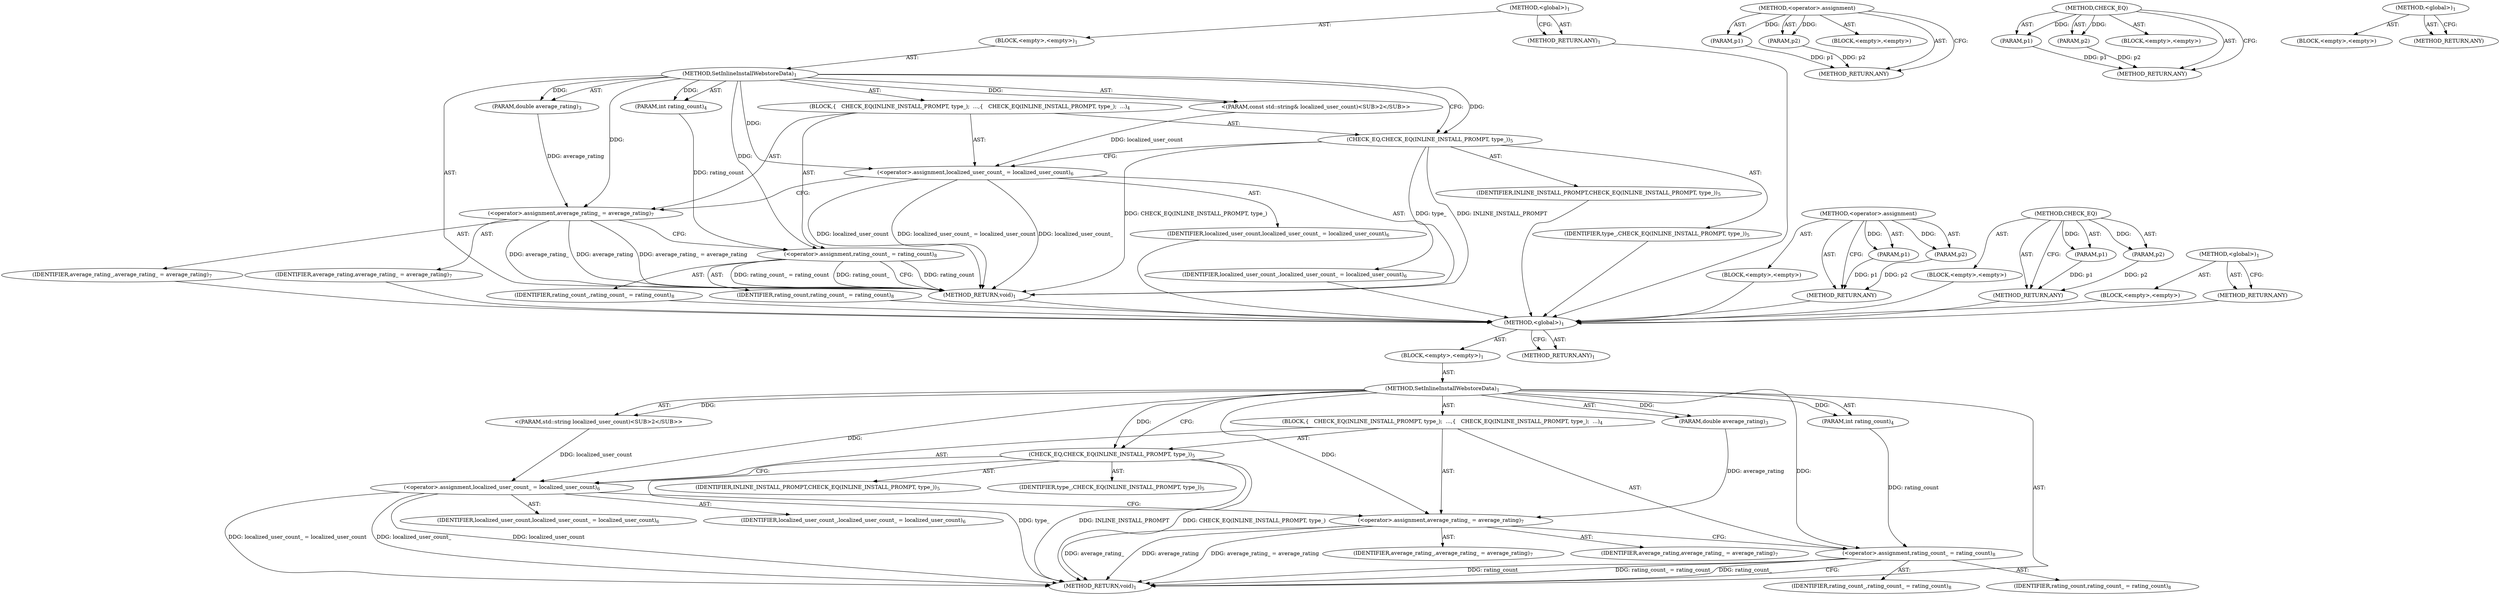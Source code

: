 digraph "&lt;global&gt;" {
vulnerable_6 [label=<(METHOD,&lt;global&gt;)<SUB>1</SUB>>];
vulnerable_7 [label=<(BLOCK,&lt;empty&gt;,&lt;empty&gt;)<SUB>1</SUB>>];
vulnerable_8 [label=<(METHOD,SetInlineInstallWebstoreData)<SUB>1</SUB>>];
vulnerable_9 [label="<(PARAM,std::string localized_user_count)<SUB>2</SUB>>"];
vulnerable_10 [label=<(PARAM,double average_rating)<SUB>3</SUB>>];
vulnerable_11 [label=<(PARAM,int rating_count)<SUB>4</SUB>>];
vulnerable_12 [label=<(BLOCK,{
   CHECK_EQ(INLINE_INSTALL_PROMPT, type_);
  ...,{
   CHECK_EQ(INLINE_INSTALL_PROMPT, type_);
  ...)<SUB>4</SUB>>];
vulnerable_13 [label=<(CHECK_EQ,CHECK_EQ(INLINE_INSTALL_PROMPT, type_))<SUB>5</SUB>>];
vulnerable_14 [label=<(IDENTIFIER,INLINE_INSTALL_PROMPT,CHECK_EQ(INLINE_INSTALL_PROMPT, type_))<SUB>5</SUB>>];
vulnerable_15 [label=<(IDENTIFIER,type_,CHECK_EQ(INLINE_INSTALL_PROMPT, type_))<SUB>5</SUB>>];
vulnerable_16 [label=<(&lt;operator&gt;.assignment,localized_user_count_ = localized_user_count)<SUB>6</SUB>>];
vulnerable_17 [label=<(IDENTIFIER,localized_user_count_,localized_user_count_ = localized_user_count)<SUB>6</SUB>>];
vulnerable_18 [label=<(IDENTIFIER,localized_user_count,localized_user_count_ = localized_user_count)<SUB>6</SUB>>];
vulnerable_19 [label=<(&lt;operator&gt;.assignment,average_rating_ = average_rating)<SUB>7</SUB>>];
vulnerable_20 [label=<(IDENTIFIER,average_rating_,average_rating_ = average_rating)<SUB>7</SUB>>];
vulnerable_21 [label=<(IDENTIFIER,average_rating,average_rating_ = average_rating)<SUB>7</SUB>>];
vulnerable_22 [label=<(&lt;operator&gt;.assignment,rating_count_ = rating_count)<SUB>8</SUB>>];
vulnerable_23 [label=<(IDENTIFIER,rating_count_,rating_count_ = rating_count)<SUB>8</SUB>>];
vulnerable_24 [label=<(IDENTIFIER,rating_count,rating_count_ = rating_count)<SUB>8</SUB>>];
vulnerable_25 [label=<(METHOD_RETURN,void)<SUB>1</SUB>>];
vulnerable_27 [label=<(METHOD_RETURN,ANY)<SUB>1</SUB>>];
vulnerable_51 [label=<(METHOD,&lt;operator&gt;.assignment)>];
vulnerable_52 [label=<(PARAM,p1)>];
vulnerable_53 [label=<(PARAM,p2)>];
vulnerable_54 [label=<(BLOCK,&lt;empty&gt;,&lt;empty&gt;)>];
vulnerable_55 [label=<(METHOD_RETURN,ANY)>];
vulnerable_46 [label=<(METHOD,CHECK_EQ)>];
vulnerable_47 [label=<(PARAM,p1)>];
vulnerable_48 [label=<(PARAM,p2)>];
vulnerable_49 [label=<(BLOCK,&lt;empty&gt;,&lt;empty&gt;)>];
vulnerable_50 [label=<(METHOD_RETURN,ANY)>];
vulnerable_40 [label=<(METHOD,&lt;global&gt;)<SUB>1</SUB>>];
vulnerable_41 [label=<(BLOCK,&lt;empty&gt;,&lt;empty&gt;)>];
vulnerable_42 [label=<(METHOD_RETURN,ANY)>];
fixed_6 [label=<(METHOD,&lt;global&gt;)<SUB>1</SUB>>];
fixed_7 [label=<(BLOCK,&lt;empty&gt;,&lt;empty&gt;)<SUB>1</SUB>>];
fixed_8 [label=<(METHOD,SetInlineInstallWebstoreData)<SUB>1</SUB>>];
fixed_9 [label="<(PARAM,const std::string&amp; localized_user_count)<SUB>2</SUB>>"];
fixed_10 [label=<(PARAM,double average_rating)<SUB>3</SUB>>];
fixed_11 [label=<(PARAM,int rating_count)<SUB>4</SUB>>];
fixed_12 [label=<(BLOCK,{
   CHECK_EQ(INLINE_INSTALL_PROMPT, type_);
  ...,{
   CHECK_EQ(INLINE_INSTALL_PROMPT, type_);
  ...)<SUB>4</SUB>>];
fixed_13 [label=<(CHECK_EQ,CHECK_EQ(INLINE_INSTALL_PROMPT, type_))<SUB>5</SUB>>];
fixed_14 [label=<(IDENTIFIER,INLINE_INSTALL_PROMPT,CHECK_EQ(INLINE_INSTALL_PROMPT, type_))<SUB>5</SUB>>];
fixed_15 [label=<(IDENTIFIER,type_,CHECK_EQ(INLINE_INSTALL_PROMPT, type_))<SUB>5</SUB>>];
fixed_16 [label=<(&lt;operator&gt;.assignment,localized_user_count_ = localized_user_count)<SUB>6</SUB>>];
fixed_17 [label=<(IDENTIFIER,localized_user_count_,localized_user_count_ = localized_user_count)<SUB>6</SUB>>];
fixed_18 [label=<(IDENTIFIER,localized_user_count,localized_user_count_ = localized_user_count)<SUB>6</SUB>>];
fixed_19 [label=<(&lt;operator&gt;.assignment,average_rating_ = average_rating)<SUB>7</SUB>>];
fixed_20 [label=<(IDENTIFIER,average_rating_,average_rating_ = average_rating)<SUB>7</SUB>>];
fixed_21 [label=<(IDENTIFIER,average_rating,average_rating_ = average_rating)<SUB>7</SUB>>];
fixed_22 [label=<(&lt;operator&gt;.assignment,rating_count_ = rating_count)<SUB>8</SUB>>];
fixed_23 [label=<(IDENTIFIER,rating_count_,rating_count_ = rating_count)<SUB>8</SUB>>];
fixed_24 [label=<(IDENTIFIER,rating_count,rating_count_ = rating_count)<SUB>8</SUB>>];
fixed_25 [label=<(METHOD_RETURN,void)<SUB>1</SUB>>];
fixed_27 [label=<(METHOD_RETURN,ANY)<SUB>1</SUB>>];
fixed_51 [label=<(METHOD,&lt;operator&gt;.assignment)>];
fixed_52 [label=<(PARAM,p1)>];
fixed_53 [label=<(PARAM,p2)>];
fixed_54 [label=<(BLOCK,&lt;empty&gt;,&lt;empty&gt;)>];
fixed_55 [label=<(METHOD_RETURN,ANY)>];
fixed_46 [label=<(METHOD,CHECK_EQ)>];
fixed_47 [label=<(PARAM,p1)>];
fixed_48 [label=<(PARAM,p2)>];
fixed_49 [label=<(BLOCK,&lt;empty&gt;,&lt;empty&gt;)>];
fixed_50 [label=<(METHOD_RETURN,ANY)>];
fixed_40 [label=<(METHOD,&lt;global&gt;)<SUB>1</SUB>>];
fixed_41 [label=<(BLOCK,&lt;empty&gt;,&lt;empty&gt;)>];
fixed_42 [label=<(METHOD_RETURN,ANY)>];
vulnerable_6 -> vulnerable_7  [key=0, label="AST: "];
vulnerable_6 -> vulnerable_27  [key=0, label="AST: "];
vulnerable_6 -> vulnerable_27  [key=1, label="CFG: "];
vulnerable_7 -> vulnerable_8  [key=0, label="AST: "];
vulnerable_8 -> vulnerable_9  [key=0, label="AST: "];
vulnerable_8 -> vulnerable_9  [key=1, label="DDG: "];
vulnerable_8 -> vulnerable_10  [key=0, label="AST: "];
vulnerable_8 -> vulnerable_10  [key=1, label="DDG: "];
vulnerable_8 -> vulnerable_11  [key=0, label="AST: "];
vulnerable_8 -> vulnerable_11  [key=1, label="DDG: "];
vulnerable_8 -> vulnerable_12  [key=0, label="AST: "];
vulnerable_8 -> vulnerable_25  [key=0, label="AST: "];
vulnerable_8 -> vulnerable_13  [key=0, label="CFG: "];
vulnerable_8 -> vulnerable_13  [key=1, label="DDG: "];
vulnerable_8 -> vulnerable_16  [key=0, label="DDG: "];
vulnerable_8 -> vulnerable_19  [key=0, label="DDG: "];
vulnerable_8 -> vulnerable_22  [key=0, label="DDG: "];
vulnerable_9 -> vulnerable_16  [key=0, label="DDG: localized_user_count"];
vulnerable_10 -> vulnerable_19  [key=0, label="DDG: average_rating"];
vulnerable_11 -> vulnerable_22  [key=0, label="DDG: rating_count"];
vulnerable_12 -> vulnerable_13  [key=0, label="AST: "];
vulnerable_12 -> vulnerable_16  [key=0, label="AST: "];
vulnerable_12 -> vulnerable_19  [key=0, label="AST: "];
vulnerable_12 -> vulnerable_22  [key=0, label="AST: "];
vulnerable_13 -> vulnerable_14  [key=0, label="AST: "];
vulnerable_13 -> vulnerable_15  [key=0, label="AST: "];
vulnerable_13 -> vulnerable_16  [key=0, label="CFG: "];
vulnerable_13 -> vulnerable_25  [key=0, label="DDG: INLINE_INSTALL_PROMPT"];
vulnerable_13 -> vulnerable_25  [key=1, label="DDG: CHECK_EQ(INLINE_INSTALL_PROMPT, type_)"];
vulnerable_13 -> vulnerable_25  [key=2, label="DDG: type_"];
vulnerable_16 -> vulnerable_17  [key=0, label="AST: "];
vulnerable_16 -> vulnerable_18  [key=0, label="AST: "];
vulnerable_16 -> vulnerable_19  [key=0, label="CFG: "];
vulnerable_16 -> vulnerable_25  [key=0, label="DDG: localized_user_count"];
vulnerable_16 -> vulnerable_25  [key=1, label="DDG: localized_user_count_ = localized_user_count"];
vulnerable_16 -> vulnerable_25  [key=2, label="DDG: localized_user_count_"];
vulnerable_19 -> vulnerable_20  [key=0, label="AST: "];
vulnerable_19 -> vulnerable_21  [key=0, label="AST: "];
vulnerable_19 -> vulnerable_22  [key=0, label="CFG: "];
vulnerable_19 -> vulnerable_25  [key=0, label="DDG: average_rating"];
vulnerable_19 -> vulnerable_25  [key=1, label="DDG: average_rating_ = average_rating"];
vulnerable_19 -> vulnerable_25  [key=2, label="DDG: average_rating_"];
vulnerable_22 -> vulnerable_23  [key=0, label="AST: "];
vulnerable_22 -> vulnerable_24  [key=0, label="AST: "];
vulnerable_22 -> vulnerable_25  [key=0, label="CFG: "];
vulnerable_22 -> vulnerable_25  [key=1, label="DDG: rating_count"];
vulnerable_22 -> vulnerable_25  [key=2, label="DDG: rating_count_ = rating_count"];
vulnerable_22 -> vulnerable_25  [key=3, label="DDG: rating_count_"];
vulnerable_51 -> vulnerable_52  [key=0, label="AST: "];
vulnerable_51 -> vulnerable_52  [key=1, label="DDG: "];
vulnerable_51 -> vulnerable_54  [key=0, label="AST: "];
vulnerable_51 -> vulnerable_53  [key=0, label="AST: "];
vulnerable_51 -> vulnerable_53  [key=1, label="DDG: "];
vulnerable_51 -> vulnerable_55  [key=0, label="AST: "];
vulnerable_51 -> vulnerable_55  [key=1, label="CFG: "];
vulnerable_52 -> vulnerable_55  [key=0, label="DDG: p1"];
vulnerable_53 -> vulnerable_55  [key=0, label="DDG: p2"];
vulnerable_46 -> vulnerable_47  [key=0, label="AST: "];
vulnerable_46 -> vulnerable_47  [key=1, label="DDG: "];
vulnerable_46 -> vulnerable_49  [key=0, label="AST: "];
vulnerable_46 -> vulnerable_48  [key=0, label="AST: "];
vulnerable_46 -> vulnerable_48  [key=1, label="DDG: "];
vulnerable_46 -> vulnerable_50  [key=0, label="AST: "];
vulnerable_46 -> vulnerable_50  [key=1, label="CFG: "];
vulnerable_47 -> vulnerable_50  [key=0, label="DDG: p1"];
vulnerable_48 -> vulnerable_50  [key=0, label="DDG: p2"];
vulnerable_40 -> vulnerable_41  [key=0, label="AST: "];
vulnerable_40 -> vulnerable_42  [key=0, label="AST: "];
vulnerable_40 -> vulnerable_42  [key=1, label="CFG: "];
fixed_6 -> fixed_7  [key=0, label="AST: "];
fixed_6 -> fixed_27  [key=0, label="AST: "];
fixed_6 -> fixed_27  [key=1, label="CFG: "];
fixed_7 -> fixed_8  [key=0, label="AST: "];
fixed_8 -> fixed_9  [key=0, label="AST: "];
fixed_8 -> fixed_9  [key=1, label="DDG: "];
fixed_8 -> fixed_10  [key=0, label="AST: "];
fixed_8 -> fixed_10  [key=1, label="DDG: "];
fixed_8 -> fixed_11  [key=0, label="AST: "];
fixed_8 -> fixed_11  [key=1, label="DDG: "];
fixed_8 -> fixed_12  [key=0, label="AST: "];
fixed_8 -> fixed_25  [key=0, label="AST: "];
fixed_8 -> fixed_13  [key=0, label="CFG: "];
fixed_8 -> fixed_13  [key=1, label="DDG: "];
fixed_8 -> fixed_16  [key=0, label="DDG: "];
fixed_8 -> fixed_19  [key=0, label="DDG: "];
fixed_8 -> fixed_22  [key=0, label="DDG: "];
fixed_9 -> fixed_16  [key=0, label="DDG: localized_user_count"];
fixed_10 -> fixed_19  [key=0, label="DDG: average_rating"];
fixed_11 -> fixed_22  [key=0, label="DDG: rating_count"];
fixed_12 -> fixed_13  [key=0, label="AST: "];
fixed_12 -> fixed_16  [key=0, label="AST: "];
fixed_12 -> fixed_19  [key=0, label="AST: "];
fixed_12 -> fixed_22  [key=0, label="AST: "];
fixed_13 -> fixed_14  [key=0, label="AST: "];
fixed_13 -> fixed_15  [key=0, label="AST: "];
fixed_13 -> fixed_16  [key=0, label="CFG: "];
fixed_13 -> fixed_25  [key=0, label="DDG: INLINE_INSTALL_PROMPT"];
fixed_13 -> fixed_25  [key=1, label="DDG: CHECK_EQ(INLINE_INSTALL_PROMPT, type_)"];
fixed_13 -> fixed_25  [key=2, label="DDG: type_"];
fixed_14 -> vulnerable_6  [key=0];
fixed_15 -> vulnerable_6  [key=0];
fixed_16 -> fixed_17  [key=0, label="AST: "];
fixed_16 -> fixed_18  [key=0, label="AST: "];
fixed_16 -> fixed_19  [key=0, label="CFG: "];
fixed_16 -> fixed_25  [key=0, label="DDG: localized_user_count"];
fixed_16 -> fixed_25  [key=1, label="DDG: localized_user_count_ = localized_user_count"];
fixed_16 -> fixed_25  [key=2, label="DDG: localized_user_count_"];
fixed_17 -> vulnerable_6  [key=0];
fixed_18 -> vulnerable_6  [key=0];
fixed_19 -> fixed_20  [key=0, label="AST: "];
fixed_19 -> fixed_21  [key=0, label="AST: "];
fixed_19 -> fixed_22  [key=0, label="CFG: "];
fixed_19 -> fixed_25  [key=0, label="DDG: average_rating"];
fixed_19 -> fixed_25  [key=1, label="DDG: average_rating_ = average_rating"];
fixed_19 -> fixed_25  [key=2, label="DDG: average_rating_"];
fixed_20 -> vulnerable_6  [key=0];
fixed_21 -> vulnerable_6  [key=0];
fixed_22 -> fixed_23  [key=0, label="AST: "];
fixed_22 -> fixed_24  [key=0, label="AST: "];
fixed_22 -> fixed_25  [key=0, label="CFG: "];
fixed_22 -> fixed_25  [key=1, label="DDG: rating_count"];
fixed_22 -> fixed_25  [key=2, label="DDG: rating_count_ = rating_count"];
fixed_22 -> fixed_25  [key=3, label="DDG: rating_count_"];
fixed_23 -> vulnerable_6  [key=0];
fixed_24 -> vulnerable_6  [key=0];
fixed_25 -> vulnerable_6  [key=0];
fixed_27 -> vulnerable_6  [key=0];
fixed_51 -> fixed_52  [key=0, label="AST: "];
fixed_51 -> fixed_52  [key=1, label="DDG: "];
fixed_51 -> fixed_54  [key=0, label="AST: "];
fixed_51 -> fixed_53  [key=0, label="AST: "];
fixed_51 -> fixed_53  [key=1, label="DDG: "];
fixed_51 -> fixed_55  [key=0, label="AST: "];
fixed_51 -> fixed_55  [key=1, label="CFG: "];
fixed_52 -> fixed_55  [key=0, label="DDG: p1"];
fixed_53 -> fixed_55  [key=0, label="DDG: p2"];
fixed_54 -> vulnerable_6  [key=0];
fixed_55 -> vulnerable_6  [key=0];
fixed_46 -> fixed_47  [key=0, label="AST: "];
fixed_46 -> fixed_47  [key=1, label="DDG: "];
fixed_46 -> fixed_49  [key=0, label="AST: "];
fixed_46 -> fixed_48  [key=0, label="AST: "];
fixed_46 -> fixed_48  [key=1, label="DDG: "];
fixed_46 -> fixed_50  [key=0, label="AST: "];
fixed_46 -> fixed_50  [key=1, label="CFG: "];
fixed_47 -> fixed_50  [key=0, label="DDG: p1"];
fixed_48 -> fixed_50  [key=0, label="DDG: p2"];
fixed_49 -> vulnerable_6  [key=0];
fixed_50 -> vulnerable_6  [key=0];
fixed_40 -> fixed_41  [key=0, label="AST: "];
fixed_40 -> fixed_42  [key=0, label="AST: "];
fixed_40 -> fixed_42  [key=1, label="CFG: "];
fixed_41 -> vulnerable_6  [key=0];
fixed_42 -> vulnerable_6  [key=0];
}
